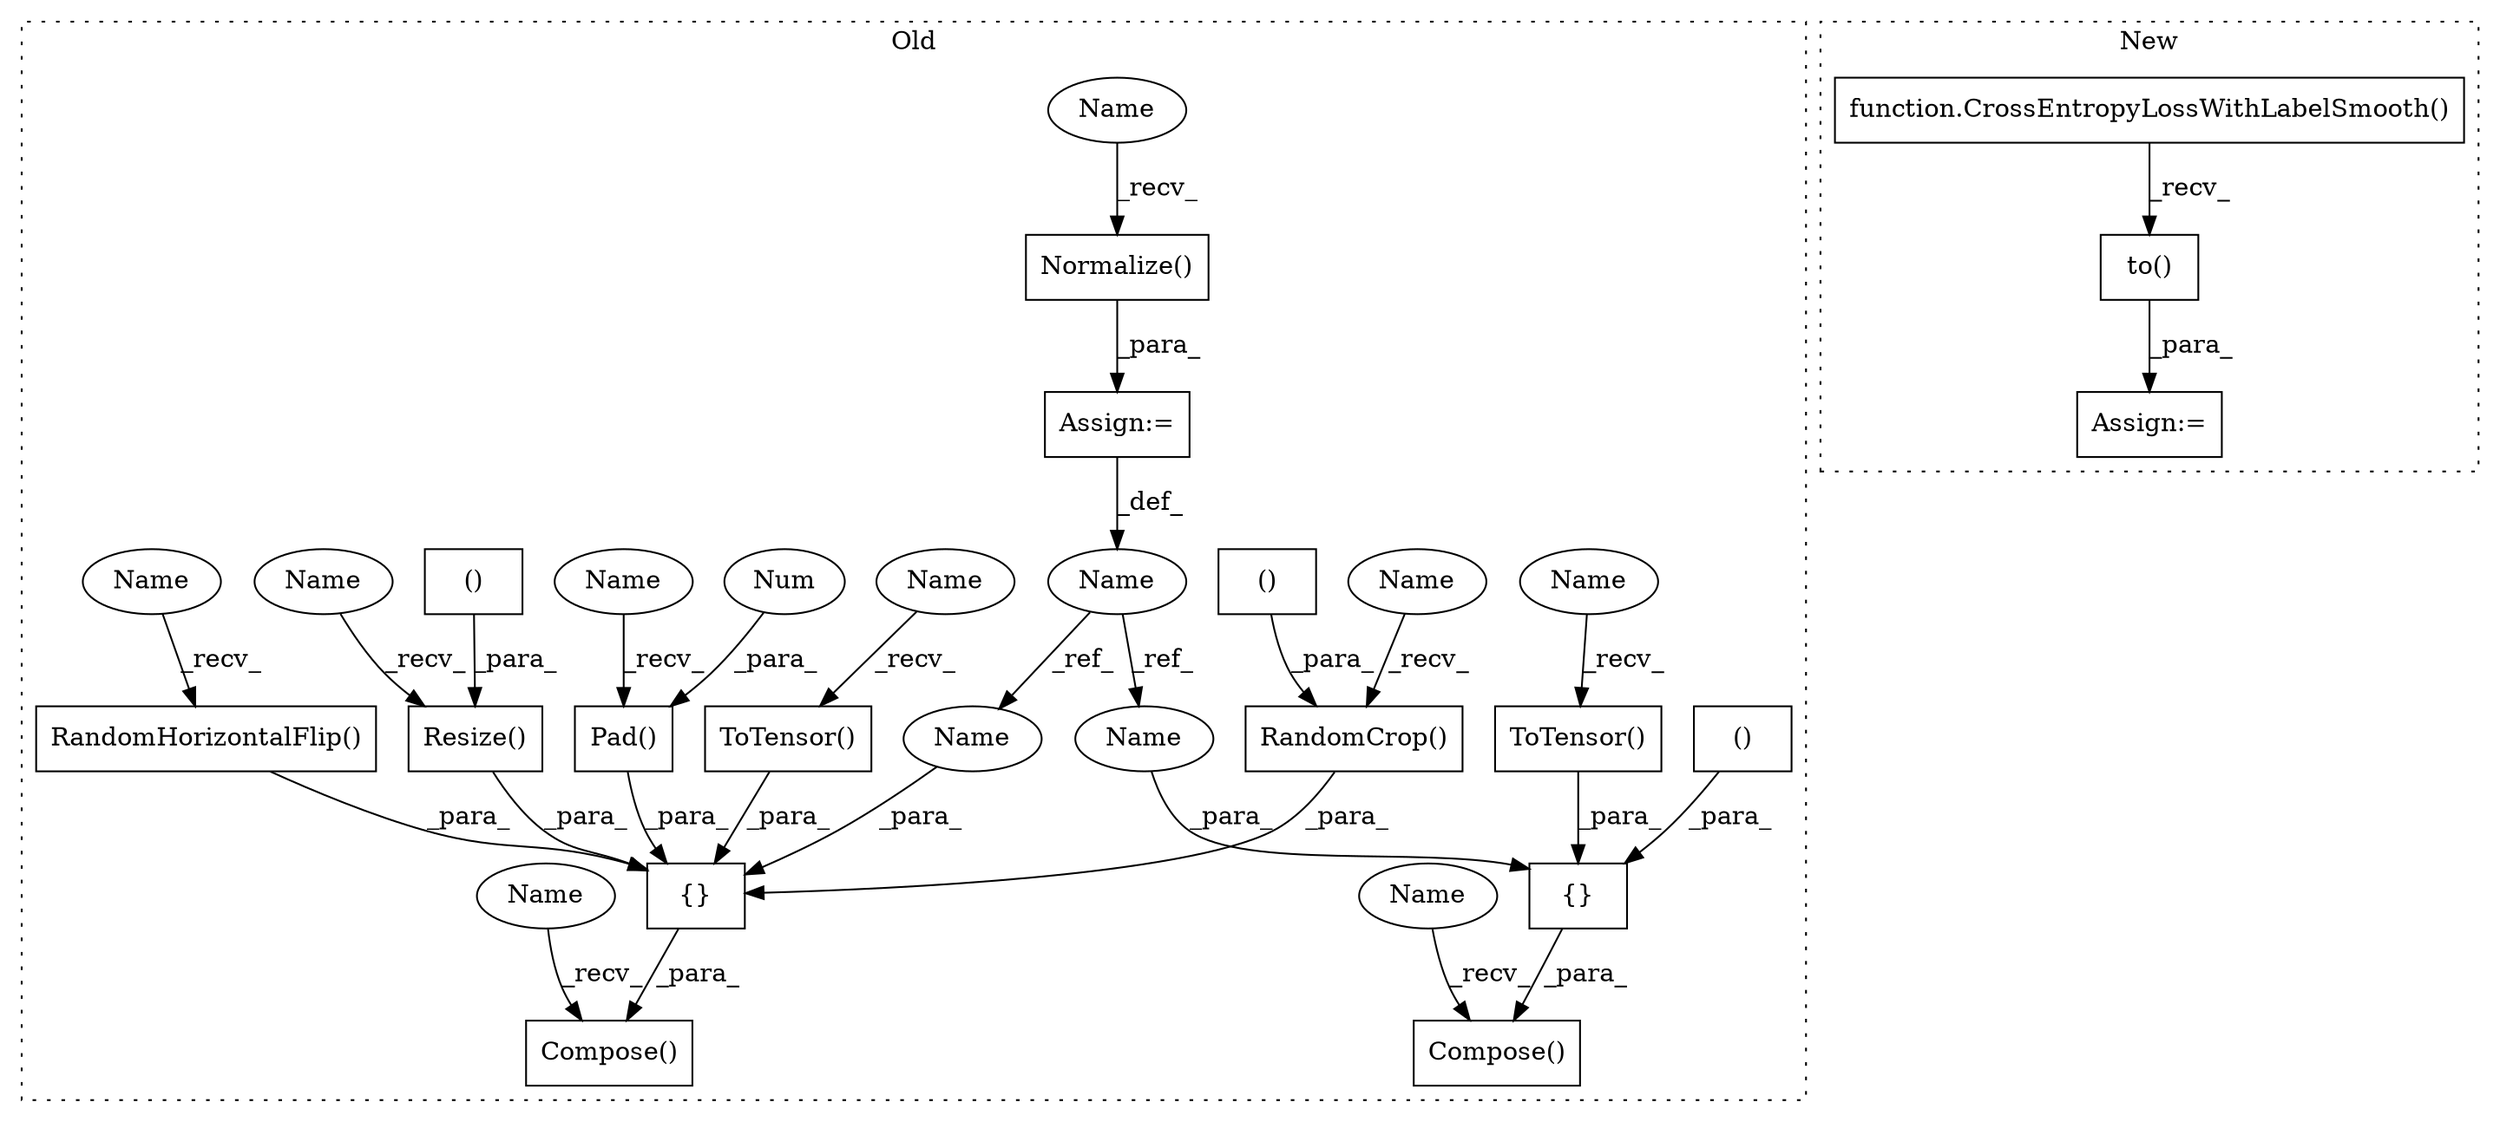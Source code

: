 digraph G {
subgraph cluster0 {
1 [label="ToTensor()" a="75" s="2188" l="12" shape="box"];
3 [label="ToTensor()" a="75" s="2329" l="12" shape="box"];
4 [label="Compose()" a="75" s="2247,2366" l="10,1" shape="box"];
5 [label="Pad()" a="75" s="2045,2053" l="6,1" shape="box"];
6 [label="Compose()" a="75" s="1924,2225" l="10,1" shape="box"];
7 [label="()" a="54" s="2288" l="12" shape="box"];
8 [label="{}" a="59" s="1934,2219" l="10,0" shape="box"];
9 [label="Name" a="87" s="1823" l="9" shape="ellipse"];
10 [label="{}" a="59" s="2257,2360" l="10,0" shape="box"];
11 [label="()" a="54" s="2089" l="12" shape="box"];
12 [label="RandomCrop()" a="75" s="2064,2102" l="13,1" shape="box"];
13 [label="()" a="54" s="1965" l="12" shape="box"];
14 [label="Normalize()" a="75" s="1835" l="66" shape="box"];
15 [label="Resize()" a="75" s="1944,1978" l="9,18" shape="box"];
16 [label="RandomHorizontalFlip()" a="75" s="2006" l="29" shape="box"];
18 [label="Num" a="76" s="2051" l="2" shape="ellipse"];
20 [label="Assign:=" a="68" s="1832" l="3" shape="box"];
21 [label="Name" a="87" s="2351" l="9" shape="ellipse"];
22 [label="Name" a="87" s="2210" l="9" shape="ellipse"];
23 [label="Name" a="87" s="1835" l="1" shape="ellipse"];
24 [label="Name" a="87" s="2329" l="1" shape="ellipse"];
25 [label="Name" a="87" s="2006" l="1" shape="ellipse"];
26 [label="Name" a="87" s="2064" l="1" shape="ellipse"];
27 [label="Name" a="87" s="1924" l="1" shape="ellipse"];
28 [label="Name" a="87" s="2247" l="1" shape="ellipse"];
29 [label="Name" a="87" s="2188" l="1" shape="ellipse"];
30 [label="Name" a="87" s="2045" l="1" shape="ellipse"];
31 [label="Name" a="87" s="1944" l="1" shape="ellipse"];
label = "Old";
style="dotted";
}
subgraph cluster1 {
2 [label="function.CrossEntropyLossWithLabelSmooth()" a="75" s="5221,5264" l="32,1" shape="box"];
17 [label="to()" a="75" s="5221,5275" l="48,1" shape="box"];
19 [label="Assign:=" a="68" s="5218" l="3" shape="box"];
label = "New";
style="dotted";
}
1 -> 8 [label="_para_"];
2 -> 17 [label="_recv_"];
3 -> 10 [label="_para_"];
5 -> 8 [label="_para_"];
7 -> 10 [label="_para_"];
8 -> 6 [label="_para_"];
9 -> 22 [label="_ref_"];
9 -> 21 [label="_ref_"];
10 -> 4 [label="_para_"];
11 -> 12 [label="_para_"];
12 -> 8 [label="_para_"];
13 -> 15 [label="_para_"];
14 -> 20 [label="_para_"];
15 -> 8 [label="_para_"];
16 -> 8 [label="_para_"];
17 -> 19 [label="_para_"];
18 -> 5 [label="_para_"];
20 -> 9 [label="_def_"];
21 -> 10 [label="_para_"];
22 -> 8 [label="_para_"];
23 -> 14 [label="_recv_"];
24 -> 3 [label="_recv_"];
25 -> 16 [label="_recv_"];
26 -> 12 [label="_recv_"];
27 -> 6 [label="_recv_"];
28 -> 4 [label="_recv_"];
29 -> 1 [label="_recv_"];
30 -> 5 [label="_recv_"];
31 -> 15 [label="_recv_"];
}